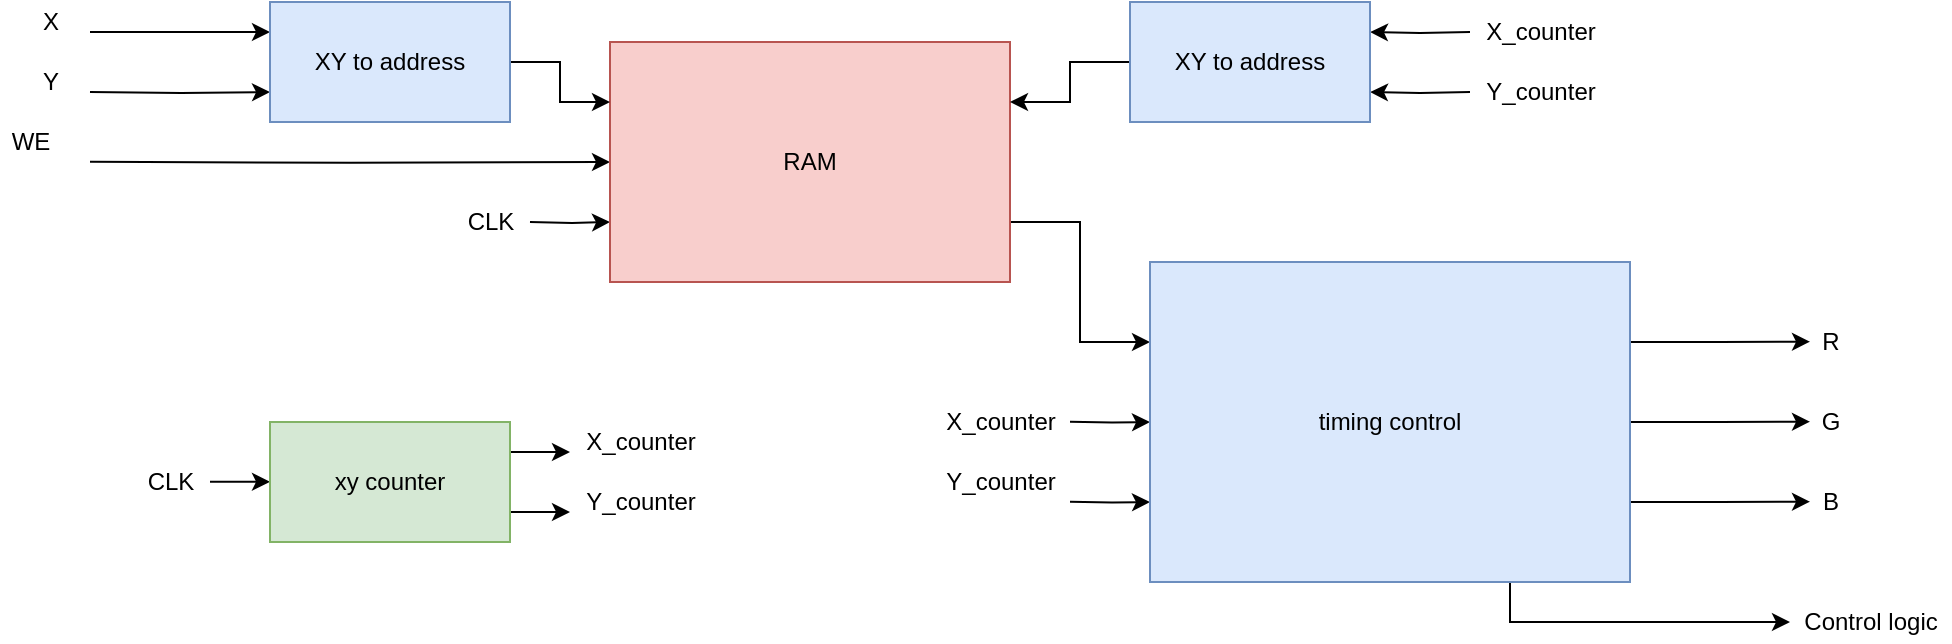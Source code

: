 <mxfile version="15.8.7" type="device"><diagram id="GAIcVlDFx3n3LLp27tuq" name="Page-1"><mxGraphModel dx="1102" dy="865" grid="1" gridSize="10" guides="1" tooltips="1" connect="1" arrows="1" fold="1" page="1" pageScale="1" pageWidth="1169" pageHeight="1654" math="0" shadow="0"><root><mxCell id="0"/><mxCell id="1" parent="0"/><mxCell id="5VcJWpmEbePSeAIlUBN0-8" style="edgeStyle=orthogonalEdgeStyle;rounded=0;orthogonalLoop=1;jettySize=auto;html=1;exitX=0;exitY=0.5;exitDx=0;exitDy=0;entryX=0;entryY=0.5;entryDx=0;entryDy=0;" parent="1" target="5VcJWpmEbePSeAIlUBN0-1" edge="1"><mxGeometry relative="1" as="geometry"><mxPoint x="190" y="189.905" as="sourcePoint"/></mxGeometry></mxCell><mxCell id="5VcJWpmEbePSeAIlUBN0-10" style="edgeStyle=orthogonalEdgeStyle;rounded=0;orthogonalLoop=1;jettySize=auto;html=1;entryX=0;entryY=0.75;entryDx=0;entryDy=0;" parent="1" target="5VcJWpmEbePSeAIlUBN0-1" edge="1"><mxGeometry relative="1" as="geometry"><mxPoint x="410" y="220" as="sourcePoint"/></mxGeometry></mxCell><mxCell id="5VcJWpmEbePSeAIlUBN0-27" style="edgeStyle=orthogonalEdgeStyle;rounded=0;orthogonalLoop=1;jettySize=auto;html=1;exitX=1;exitY=0.75;exitDx=0;exitDy=0;entryX=0;entryY=0.25;entryDx=0;entryDy=0;" parent="1" source="5VcJWpmEbePSeAIlUBN0-1" target="5VcJWpmEbePSeAIlUBN0-26" edge="1"><mxGeometry relative="1" as="geometry"/></mxCell><mxCell id="5VcJWpmEbePSeAIlUBN0-1" value="RAM" style="rounded=0;whiteSpace=wrap;html=1;fillColor=#f8cecc;strokeColor=#b85450;" parent="1" vertex="1"><mxGeometry x="450" y="130" width="200" height="120" as="geometry"/></mxCell><mxCell id="5VcJWpmEbePSeAIlUBN0-3" style="edgeStyle=orthogonalEdgeStyle;rounded=0;orthogonalLoop=1;jettySize=auto;html=1;exitX=1;exitY=0.5;exitDx=0;exitDy=0;entryX=0;entryY=0.25;entryDx=0;entryDy=0;" parent="1" source="5VcJWpmEbePSeAIlUBN0-2" target="5VcJWpmEbePSeAIlUBN0-1" edge="1"><mxGeometry relative="1" as="geometry"/></mxCell><mxCell id="5VcJWpmEbePSeAIlUBN0-4" style="edgeStyle=orthogonalEdgeStyle;rounded=0;orthogonalLoop=1;jettySize=auto;html=1;entryX=0;entryY=0.25;entryDx=0;entryDy=0;" parent="1" target="5VcJWpmEbePSeAIlUBN0-2" edge="1"><mxGeometry relative="1" as="geometry"><mxPoint x="190" y="125" as="sourcePoint"/><Array as="points"><mxPoint x="190" y="125"/></Array></mxGeometry></mxCell><mxCell id="5VcJWpmEbePSeAIlUBN0-5" style="edgeStyle=orthogonalEdgeStyle;rounded=0;orthogonalLoop=1;jettySize=auto;html=1;entryX=0;entryY=0.75;entryDx=0;entryDy=0;" parent="1" target="5VcJWpmEbePSeAIlUBN0-2" edge="1"><mxGeometry relative="1" as="geometry"><mxPoint x="190" y="155" as="sourcePoint"/></mxGeometry></mxCell><mxCell id="5VcJWpmEbePSeAIlUBN0-2" value="XY to address" style="rounded=0;whiteSpace=wrap;html=1;fillColor=#dae8fc;strokeColor=#6c8ebf;" parent="1" vertex="1"><mxGeometry x="280" y="110" width="120" height="60" as="geometry"/></mxCell><mxCell id="5VcJWpmEbePSeAIlUBN0-6" value="X" style="text;html=1;align=center;verticalAlign=middle;resizable=0;points=[];autosize=1;strokeColor=none;fillColor=none;" parent="1" vertex="1"><mxGeometry x="160" y="110" width="20" height="20" as="geometry"/></mxCell><mxCell id="5VcJWpmEbePSeAIlUBN0-7" value="Y" style="text;html=1;align=center;verticalAlign=middle;resizable=0;points=[];autosize=1;strokeColor=none;fillColor=none;" parent="1" vertex="1"><mxGeometry x="160" y="140" width="20" height="20" as="geometry"/></mxCell><mxCell id="5VcJWpmEbePSeAIlUBN0-9" value="WE" style="text;html=1;align=center;verticalAlign=middle;resizable=0;points=[];autosize=1;strokeColor=none;fillColor=none;" parent="1" vertex="1"><mxGeometry x="145" y="170" width="30" height="20" as="geometry"/></mxCell><mxCell id="5VcJWpmEbePSeAIlUBN0-11" value="CLK" style="text;html=1;align=center;verticalAlign=middle;resizable=0;points=[];autosize=1;strokeColor=none;fillColor=none;" parent="1" vertex="1"><mxGeometry x="370" y="210" width="40" height="20" as="geometry"/></mxCell><mxCell id="5VcJWpmEbePSeAIlUBN0-13" style="edgeStyle=orthogonalEdgeStyle;rounded=0;orthogonalLoop=1;jettySize=auto;html=1;exitX=0;exitY=0.5;exitDx=0;exitDy=0;entryX=1;entryY=0.25;entryDx=0;entryDy=0;" parent="1" source="5VcJWpmEbePSeAIlUBN0-12" target="5VcJWpmEbePSeAIlUBN0-1" edge="1"><mxGeometry relative="1" as="geometry"/></mxCell><mxCell id="5VcJWpmEbePSeAIlUBN0-22" style="edgeStyle=orthogonalEdgeStyle;rounded=0;orthogonalLoop=1;jettySize=auto;html=1;exitX=1;exitY=0.25;exitDx=0;exitDy=0;entryX=1;entryY=0.25;entryDx=0;entryDy=0;" parent="1" target="5VcJWpmEbePSeAIlUBN0-12" edge="1"><mxGeometry relative="1" as="geometry"><mxPoint x="880" y="125" as="sourcePoint"/></mxGeometry></mxCell><mxCell id="5VcJWpmEbePSeAIlUBN0-23" style="edgeStyle=orthogonalEdgeStyle;rounded=0;orthogonalLoop=1;jettySize=auto;html=1;exitX=1;exitY=0.75;exitDx=0;exitDy=0;entryX=1;entryY=0.75;entryDx=0;entryDy=0;" parent="1" target="5VcJWpmEbePSeAIlUBN0-12" edge="1"><mxGeometry relative="1" as="geometry"><mxPoint x="880" y="155" as="sourcePoint"/></mxGeometry></mxCell><mxCell id="5VcJWpmEbePSeAIlUBN0-12" value="XY to address" style="rounded=0;whiteSpace=wrap;html=1;fillColor=#dae8fc;strokeColor=#6c8ebf;" parent="1" vertex="1"><mxGeometry x="710" y="110" width="120" height="60" as="geometry"/></mxCell><mxCell id="5VcJWpmEbePSeAIlUBN0-16" style="edgeStyle=orthogonalEdgeStyle;rounded=0;orthogonalLoop=1;jettySize=auto;html=1;exitX=1;exitY=0.25;exitDx=0;exitDy=0;" parent="1" source="5VcJWpmEbePSeAIlUBN0-14" edge="1"><mxGeometry relative="1" as="geometry"><mxPoint x="430" y="334.724" as="targetPoint"/></mxGeometry></mxCell><mxCell id="5VcJWpmEbePSeAIlUBN0-17" style="edgeStyle=orthogonalEdgeStyle;rounded=0;orthogonalLoop=1;jettySize=auto;html=1;exitX=1;exitY=0.75;exitDx=0;exitDy=0;" parent="1" source="5VcJWpmEbePSeAIlUBN0-14" edge="1"><mxGeometry relative="1" as="geometry"><mxPoint x="430" y="365.069" as="targetPoint"/></mxGeometry></mxCell><mxCell id="5VcJWpmEbePSeAIlUBN0-20" style="edgeStyle=orthogonalEdgeStyle;rounded=0;orthogonalLoop=1;jettySize=auto;html=1;exitX=0;exitY=0.5;exitDx=0;exitDy=0;entryX=0;entryY=0.5;entryDx=0;entryDy=0;" parent="1" target="5VcJWpmEbePSeAIlUBN0-14" edge="1"><mxGeometry relative="1" as="geometry"><mxPoint x="250" y="349.897" as="sourcePoint"/></mxGeometry></mxCell><mxCell id="5VcJWpmEbePSeAIlUBN0-14" value="xy counter" style="rounded=0;whiteSpace=wrap;html=1;fillColor=#d5e8d4;strokeColor=#82b366;" parent="1" vertex="1"><mxGeometry x="280" y="320" width="120" height="60" as="geometry"/></mxCell><mxCell id="5VcJWpmEbePSeAIlUBN0-18" value="X_counter" style="text;html=1;align=center;verticalAlign=middle;resizable=0;points=[];autosize=1;strokeColor=none;fillColor=none;" parent="1" vertex="1"><mxGeometry x="430" y="320" width="70" height="20" as="geometry"/></mxCell><mxCell id="5VcJWpmEbePSeAIlUBN0-19" value="Y_counter" style="text;html=1;align=center;verticalAlign=middle;resizable=0;points=[];autosize=1;strokeColor=none;fillColor=none;" parent="1" vertex="1"><mxGeometry x="430" y="350" width="70" height="20" as="geometry"/></mxCell><mxCell id="5VcJWpmEbePSeAIlUBN0-21" value="CLK" style="text;html=1;align=center;verticalAlign=middle;resizable=0;points=[];autosize=1;strokeColor=none;fillColor=none;" parent="1" vertex="1"><mxGeometry x="210" y="340" width="40" height="20" as="geometry"/></mxCell><mxCell id="5VcJWpmEbePSeAIlUBN0-24" value="X_counter" style="text;html=1;align=center;verticalAlign=middle;resizable=0;points=[];autosize=1;strokeColor=none;fillColor=none;" parent="1" vertex="1"><mxGeometry x="880" y="115" width="70" height="20" as="geometry"/></mxCell><mxCell id="5VcJWpmEbePSeAIlUBN0-25" value="Y_counter" style="text;html=1;align=center;verticalAlign=middle;resizable=0;points=[];autosize=1;strokeColor=none;fillColor=none;" parent="1" vertex="1"><mxGeometry x="880" y="145" width="70" height="20" as="geometry"/></mxCell><mxCell id="5VcJWpmEbePSeAIlUBN0-28" style="edgeStyle=orthogonalEdgeStyle;rounded=0;orthogonalLoop=1;jettySize=auto;html=1;exitX=0;exitY=0.5;exitDx=0;exitDy=0;entryX=0;entryY=0.5;entryDx=0;entryDy=0;" parent="1" target="5VcJWpmEbePSeAIlUBN0-26" edge="1"><mxGeometry relative="1" as="geometry"><mxPoint x="680" y="319.833" as="sourcePoint"/></mxGeometry></mxCell><mxCell id="5VcJWpmEbePSeAIlUBN0-29" style="edgeStyle=orthogonalEdgeStyle;rounded=0;orthogonalLoop=1;jettySize=auto;html=1;exitX=0;exitY=0.75;exitDx=0;exitDy=0;entryX=0;entryY=0.75;entryDx=0;entryDy=0;" parent="1" target="5VcJWpmEbePSeAIlUBN0-26" edge="1"><mxGeometry relative="1" as="geometry"><mxPoint x="680" y="359.833" as="sourcePoint"/></mxGeometry></mxCell><mxCell id="5VcJWpmEbePSeAIlUBN0-32" style="edgeStyle=orthogonalEdgeStyle;rounded=0;orthogonalLoop=1;jettySize=auto;html=1;exitX=1;exitY=0.25;exitDx=0;exitDy=0;" parent="1" source="5VcJWpmEbePSeAIlUBN0-26" edge="1"><mxGeometry relative="1" as="geometry"><mxPoint x="1050" y="279.833" as="targetPoint"/></mxGeometry></mxCell><mxCell id="5VcJWpmEbePSeAIlUBN0-33" style="edgeStyle=orthogonalEdgeStyle;rounded=0;orthogonalLoop=1;jettySize=auto;html=1;exitX=1;exitY=0.5;exitDx=0;exitDy=0;" parent="1" source="5VcJWpmEbePSeAIlUBN0-26" edge="1"><mxGeometry relative="1" as="geometry"><mxPoint x="1050" y="319.833" as="targetPoint"/></mxGeometry></mxCell><mxCell id="5VcJWpmEbePSeAIlUBN0-34" style="edgeStyle=orthogonalEdgeStyle;rounded=0;orthogonalLoop=1;jettySize=auto;html=1;exitX=1;exitY=0.75;exitDx=0;exitDy=0;" parent="1" source="5VcJWpmEbePSeAIlUBN0-26" edge="1"><mxGeometry relative="1" as="geometry"><mxPoint x="1050" y="359.833" as="targetPoint"/></mxGeometry></mxCell><mxCell id="5VcJWpmEbePSeAIlUBN0-38" style="edgeStyle=orthogonalEdgeStyle;rounded=0;orthogonalLoop=1;jettySize=auto;html=1;exitX=0.75;exitY=1;exitDx=0;exitDy=0;" parent="1" source="5VcJWpmEbePSeAIlUBN0-26" edge="1"><mxGeometry relative="1" as="geometry"><mxPoint x="1040" y="420" as="targetPoint"/><Array as="points"><mxPoint x="900" y="420"/></Array></mxGeometry></mxCell><mxCell id="5VcJWpmEbePSeAIlUBN0-26" value="timing control" style="rounded=0;whiteSpace=wrap;html=1;fillColor=#dae8fc;strokeColor=#6c8ebf;" parent="1" vertex="1"><mxGeometry x="720" y="240" width="240" height="160" as="geometry"/></mxCell><mxCell id="5VcJWpmEbePSeAIlUBN0-30" value="X_counter" style="text;html=1;align=center;verticalAlign=middle;resizable=0;points=[];autosize=1;strokeColor=none;fillColor=none;" parent="1" vertex="1"><mxGeometry x="610" y="310" width="70" height="20" as="geometry"/></mxCell><mxCell id="5VcJWpmEbePSeAIlUBN0-31" value="Y_counter" style="text;html=1;align=center;verticalAlign=middle;resizable=0;points=[];autosize=1;strokeColor=none;fillColor=none;" parent="1" vertex="1"><mxGeometry x="610" y="340" width="70" height="20" as="geometry"/></mxCell><mxCell id="5VcJWpmEbePSeAIlUBN0-35" value="R" style="text;html=1;align=center;verticalAlign=middle;resizable=0;points=[];autosize=1;strokeColor=none;fillColor=none;" parent="1" vertex="1"><mxGeometry x="1050" y="270" width="20" height="20" as="geometry"/></mxCell><mxCell id="5VcJWpmEbePSeAIlUBN0-36" value="G" style="text;html=1;align=center;verticalAlign=middle;resizable=0;points=[];autosize=1;strokeColor=none;fillColor=none;" parent="1" vertex="1"><mxGeometry x="1050" y="310" width="20" height="20" as="geometry"/></mxCell><mxCell id="5VcJWpmEbePSeAIlUBN0-37" value="B" style="text;html=1;align=center;verticalAlign=middle;resizable=0;points=[];autosize=1;strokeColor=none;fillColor=none;" parent="1" vertex="1"><mxGeometry x="1050" y="350" width="20" height="20" as="geometry"/></mxCell><mxCell id="5VcJWpmEbePSeAIlUBN0-39" value="Control logic" style="text;html=1;align=center;verticalAlign=middle;resizable=0;points=[];autosize=1;strokeColor=none;fillColor=none;" parent="1" vertex="1"><mxGeometry x="1040" y="410" width="80" height="20" as="geometry"/></mxCell></root></mxGraphModel></diagram></mxfile>